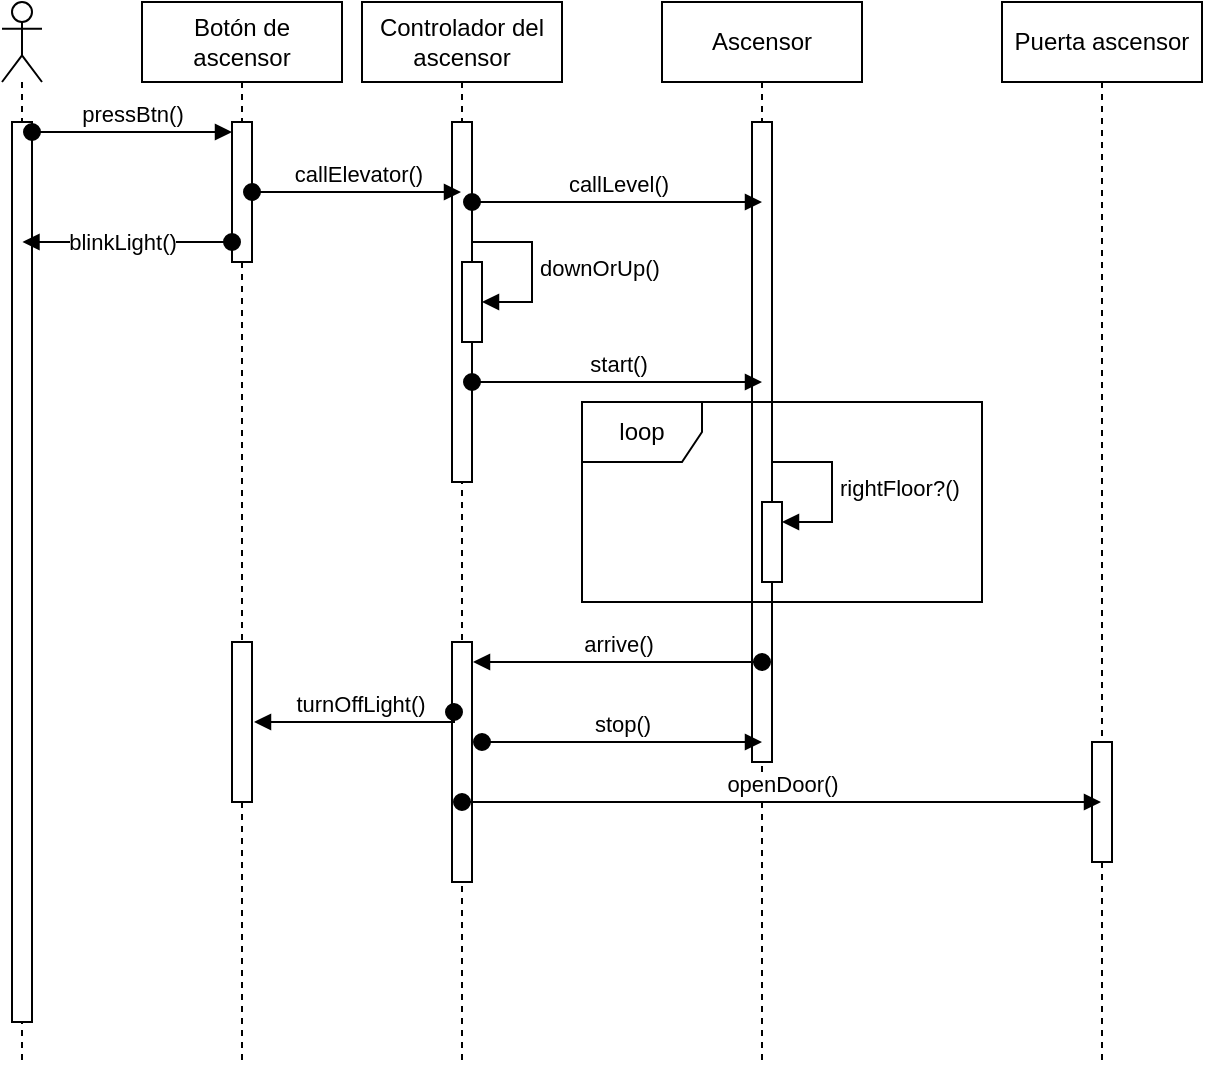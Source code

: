 <mxfile version="27.0.9">
  <diagram name="Página-1" id="dRH5zw2mJTn5rTZuvIXg">
    <mxGraphModel dx="2200" dy="1156" grid="1" gridSize="10" guides="1" tooltips="1" connect="1" arrows="1" fold="1" page="1" pageScale="1" pageWidth="827" pageHeight="1169" math="0" shadow="0">
      <root>
        <mxCell id="0" />
        <mxCell id="1" parent="0" />
        <mxCell id="J8siXgxXGdqORLvkZh0o-66" value="" style="shape=umlLifeline;perimeter=lifelinePerimeter;whiteSpace=wrap;html=1;container=1;dropTarget=0;collapsible=0;recursiveResize=0;outlineConnect=0;portConstraint=eastwest;newEdgeStyle={&quot;curved&quot;:0,&quot;rounded&quot;:0};participant=umlActor;" vertex="1" parent="1">
          <mxGeometry x="114" y="320" width="20" height="530" as="geometry" />
        </mxCell>
        <mxCell id="J8siXgxXGdqORLvkZh0o-71" value="" style="html=1;points=[[0,0,0,0,5],[0,1,0,0,-5],[1,0,0,0,5],[1,1,0,0,-5]];perimeter=orthogonalPerimeter;outlineConnect=0;targetShapes=umlLifeline;portConstraint=eastwest;newEdgeStyle={&quot;curved&quot;:0,&quot;rounded&quot;:0};" vertex="1" parent="J8siXgxXGdqORLvkZh0o-66">
          <mxGeometry x="5" y="60" width="10" height="450" as="geometry" />
        </mxCell>
        <mxCell id="J8siXgxXGdqORLvkZh0o-67" value="Botón de ascensor" style="shape=umlLifeline;perimeter=lifelinePerimeter;whiteSpace=wrap;html=1;container=1;dropTarget=0;collapsible=0;recursiveResize=0;outlineConnect=0;portConstraint=eastwest;newEdgeStyle={&quot;curved&quot;:0,&quot;rounded&quot;:0};" vertex="1" parent="1">
          <mxGeometry x="184" y="320" width="100" height="530" as="geometry" />
        </mxCell>
        <mxCell id="J8siXgxXGdqORLvkZh0o-69" value="" style="html=1;points=[[0,0,0,0,5],[0,1,0,0,-5],[1,0,0,0,5],[1,1,0,0,-5]];perimeter=orthogonalPerimeter;outlineConnect=0;targetShapes=umlLifeline;portConstraint=eastwest;newEdgeStyle={&quot;curved&quot;:0,&quot;rounded&quot;:0};" vertex="1" parent="J8siXgxXGdqORLvkZh0o-67">
          <mxGeometry x="45" y="60" width="10" height="70" as="geometry" />
        </mxCell>
        <mxCell id="J8siXgxXGdqORLvkZh0o-101" value="" style="html=1;points=[[0,0,0,0,5],[0,1,0,0,-5],[1,0,0,0,5],[1,1,0,0,-5]];perimeter=orthogonalPerimeter;outlineConnect=0;targetShapes=umlLifeline;portConstraint=eastwest;newEdgeStyle={&quot;curved&quot;:0,&quot;rounded&quot;:0};" vertex="1" parent="J8siXgxXGdqORLvkZh0o-67">
          <mxGeometry x="45" y="320" width="10" height="80" as="geometry" />
        </mxCell>
        <mxCell id="J8siXgxXGdqORLvkZh0o-70" value="pressBtn()" style="html=1;verticalAlign=bottom;startArrow=oval;endArrow=block;startSize=8;curved=0;rounded=0;entryX=0;entryY=0;entryDx=0;entryDy=5;exitX=1;exitY=0;exitDx=0;exitDy=5;exitPerimeter=0;" edge="1" target="J8siXgxXGdqORLvkZh0o-69" parent="1" source="J8siXgxXGdqORLvkZh0o-71">
          <mxGeometry relative="1" as="geometry">
            <mxPoint x="159" y="385" as="sourcePoint" />
          </mxGeometry>
        </mxCell>
        <mxCell id="J8siXgxXGdqORLvkZh0o-80" value="" style="html=1;verticalAlign=bottom;startArrow=oval;startFill=1;endArrow=block;startSize=8;curved=0;rounded=0;" edge="1" parent="1">
          <mxGeometry width="60" relative="1" as="geometry">
            <mxPoint x="229" y="440" as="sourcePoint" />
            <mxPoint x="124.244" y="440" as="targetPoint" />
          </mxGeometry>
        </mxCell>
        <mxCell id="J8siXgxXGdqORLvkZh0o-81" value="blinkLight()" style="edgeLabel;html=1;align=center;verticalAlign=middle;resizable=0;points=[];" vertex="1" connectable="0" parent="J8siXgxXGdqORLvkZh0o-80">
          <mxGeometry x="0.055" relative="1" as="geometry">
            <mxPoint as="offset" />
          </mxGeometry>
        </mxCell>
        <mxCell id="J8siXgxXGdqORLvkZh0o-82" value="Controlador del ascensor" style="shape=umlLifeline;perimeter=lifelinePerimeter;whiteSpace=wrap;html=1;container=1;dropTarget=0;collapsible=0;recursiveResize=0;outlineConnect=0;portConstraint=eastwest;newEdgeStyle={&quot;curved&quot;:0,&quot;rounded&quot;:0};" vertex="1" parent="1">
          <mxGeometry x="294" y="320" width="100" height="530" as="geometry" />
        </mxCell>
        <mxCell id="J8siXgxXGdqORLvkZh0o-83" value="" style="html=1;points=[[0,0,0,0,5],[0,1,0,0,-5],[1,0,0,0,5],[1,1,0,0,-5]];perimeter=orthogonalPerimeter;outlineConnect=0;targetShapes=umlLifeline;portConstraint=eastwest;newEdgeStyle={&quot;curved&quot;:0,&quot;rounded&quot;:0};" vertex="1" parent="J8siXgxXGdqORLvkZh0o-82">
          <mxGeometry x="45" y="60" width="10" height="180" as="geometry" />
        </mxCell>
        <mxCell id="J8siXgxXGdqORLvkZh0o-100" value="" style="html=1;points=[[0,0,0,0,5],[0,1,0,0,-5],[1,0,0,0,5],[1,1,0,0,-5]];perimeter=orthogonalPerimeter;outlineConnect=0;targetShapes=umlLifeline;portConstraint=eastwest;newEdgeStyle={&quot;curved&quot;:0,&quot;rounded&quot;:0};" vertex="1" parent="J8siXgxXGdqORLvkZh0o-82">
          <mxGeometry x="45" y="320" width="10" height="120" as="geometry" />
        </mxCell>
        <mxCell id="J8siXgxXGdqORLvkZh0o-93" value="" style="html=1;points=[[0,0,0,0,5],[0,1,0,0,-5],[1,0,0,0,5],[1,1,0,0,-5]];perimeter=orthogonalPerimeter;outlineConnect=0;targetShapes=umlLifeline;portConstraint=eastwest;newEdgeStyle={&quot;curved&quot;:0,&quot;rounded&quot;:0};" vertex="1" parent="J8siXgxXGdqORLvkZh0o-82">
          <mxGeometry x="50" y="130" width="10" height="40" as="geometry" />
        </mxCell>
        <mxCell id="J8siXgxXGdqORLvkZh0o-94" value="downOrUp()" style="html=1;align=left;spacingLeft=2;endArrow=block;rounded=0;edgeStyle=orthogonalEdgeStyle;curved=0;rounded=0;" edge="1" target="J8siXgxXGdqORLvkZh0o-93" parent="J8siXgxXGdqORLvkZh0o-82">
          <mxGeometry relative="1" as="geometry">
            <mxPoint x="55" y="120" as="sourcePoint" />
            <Array as="points">
              <mxPoint x="85" y="150" />
            </Array>
          </mxGeometry>
        </mxCell>
        <mxCell id="J8siXgxXGdqORLvkZh0o-85" value="callElevator()" style="html=1;verticalAlign=bottom;startArrow=oval;startFill=1;endArrow=block;startSize=8;curved=0;rounded=0;" edge="1" parent="1" source="J8siXgxXGdqORLvkZh0o-69" target="J8siXgxXGdqORLvkZh0o-82">
          <mxGeometry width="60" relative="1" as="geometry">
            <mxPoint x="244" y="390" as="sourcePoint" />
            <mxPoint x="304" y="390" as="targetPoint" />
          </mxGeometry>
        </mxCell>
        <mxCell id="J8siXgxXGdqORLvkZh0o-86" value="Ascensor" style="shape=umlLifeline;perimeter=lifelinePerimeter;whiteSpace=wrap;html=1;container=1;dropTarget=0;collapsible=0;recursiveResize=0;outlineConnect=0;portConstraint=eastwest;newEdgeStyle={&quot;curved&quot;:0,&quot;rounded&quot;:0};" vertex="1" parent="1">
          <mxGeometry x="444" y="320" width="100" height="530" as="geometry" />
        </mxCell>
        <mxCell id="J8siXgxXGdqORLvkZh0o-87" value="" style="html=1;points=[[0,0,0,0,5],[0,1,0,0,-5],[1,0,0,0,5],[1,1,0,0,-5]];perimeter=orthogonalPerimeter;outlineConnect=0;targetShapes=umlLifeline;portConstraint=eastwest;newEdgeStyle={&quot;curved&quot;:0,&quot;rounded&quot;:0};" vertex="1" parent="J8siXgxXGdqORLvkZh0o-86">
          <mxGeometry x="45" y="60" width="10" height="320" as="geometry" />
        </mxCell>
        <mxCell id="J8siXgxXGdqORLvkZh0o-90" value="callLevel()" style="html=1;verticalAlign=bottom;startArrow=oval;startFill=1;endArrow=block;startSize=8;curved=0;rounded=0;" edge="1" parent="1" source="J8siXgxXGdqORLvkZh0o-83">
          <mxGeometry x="0.001" width="60" relative="1" as="geometry">
            <mxPoint x="354" y="420" as="sourcePoint" />
            <mxPoint x="494" y="420" as="targetPoint" />
            <mxPoint as="offset" />
          </mxGeometry>
        </mxCell>
        <mxCell id="J8siXgxXGdqORLvkZh0o-97" value="loop" style="shape=umlFrame;whiteSpace=wrap;html=1;pointerEvents=0;" vertex="1" parent="1">
          <mxGeometry x="404" y="520" width="200" height="100" as="geometry" />
        </mxCell>
        <mxCell id="J8siXgxXGdqORLvkZh0o-98" value="" style="html=1;points=[[0,0,0,0,5],[0,1,0,0,-5],[1,0,0,0,5],[1,1,0,0,-5]];perimeter=orthogonalPerimeter;outlineConnect=0;targetShapes=umlLifeline;portConstraint=eastwest;newEdgeStyle={&quot;curved&quot;:0,&quot;rounded&quot;:0};" vertex="1" parent="1">
          <mxGeometry x="494" y="570" width="10" height="40" as="geometry" />
        </mxCell>
        <mxCell id="J8siXgxXGdqORLvkZh0o-99" value="rightFloor?()" style="html=1;align=left;spacingLeft=2;endArrow=block;rounded=0;edgeStyle=orthogonalEdgeStyle;curved=0;rounded=0;" edge="1" target="J8siXgxXGdqORLvkZh0o-98" parent="1">
          <mxGeometry relative="1" as="geometry">
            <mxPoint x="499" y="550" as="sourcePoint" />
            <Array as="points">
              <mxPoint x="529" y="580" />
            </Array>
          </mxGeometry>
        </mxCell>
        <mxCell id="J8siXgxXGdqORLvkZh0o-102" value="arrive()" style="html=1;verticalAlign=bottom;startArrow=oval;startFill=1;endArrow=block;startSize=8;curved=0;rounded=0;" edge="1" parent="1">
          <mxGeometry width="60" relative="1" as="geometry">
            <mxPoint x="494" y="650" as="sourcePoint" />
            <mxPoint x="349.5" y="650" as="targetPoint" />
            <Array as="points">
              <mxPoint x="424.5" y="650" />
            </Array>
          </mxGeometry>
        </mxCell>
        <mxCell id="J8siXgxXGdqORLvkZh0o-104" value="turnOffLight()" style="html=1;verticalAlign=bottom;startArrow=oval;startFill=1;endArrow=block;startSize=8;curved=0;rounded=0;" edge="1" parent="1" source="J8siXgxXGdqORLvkZh0o-100">
          <mxGeometry width="60" relative="1" as="geometry">
            <mxPoint x="409" y="680" as="sourcePoint" />
            <mxPoint x="240" y="680" as="targetPoint" />
            <Array as="points">
              <mxPoint x="340" y="680" />
            </Array>
          </mxGeometry>
        </mxCell>
        <mxCell id="J8siXgxXGdqORLvkZh0o-105" value="Puerta ascensor" style="shape=umlLifeline;perimeter=lifelinePerimeter;whiteSpace=wrap;html=1;container=1;dropTarget=0;collapsible=0;recursiveResize=0;outlineConnect=0;portConstraint=eastwest;newEdgeStyle={&quot;curved&quot;:0,&quot;rounded&quot;:0};" vertex="1" parent="1">
          <mxGeometry x="614" y="320" width="100" height="530" as="geometry" />
        </mxCell>
        <mxCell id="J8siXgxXGdqORLvkZh0o-107" value="" style="html=1;points=[[0,0,0,0,5],[0,1,0,0,-5],[1,0,0,0,5],[1,1,0,0,-5]];perimeter=orthogonalPerimeter;outlineConnect=0;targetShapes=umlLifeline;portConstraint=eastwest;newEdgeStyle={&quot;curved&quot;:0,&quot;rounded&quot;:0};" vertex="1" parent="J8siXgxXGdqORLvkZh0o-105">
          <mxGeometry x="45" y="370" width="10" height="60" as="geometry" />
        </mxCell>
        <mxCell id="J8siXgxXGdqORLvkZh0o-108" value="openDoor()" style="html=1;verticalAlign=bottom;startArrow=oval;startFill=1;endArrow=block;startSize=8;curved=0;rounded=0;" edge="1" parent="1" source="J8siXgxXGdqORLvkZh0o-82" target="J8siXgxXGdqORLvkZh0o-105">
          <mxGeometry width="60" relative="1" as="geometry">
            <mxPoint x="499" y="685" as="sourcePoint" />
            <mxPoint x="424" y="560" as="targetPoint" />
            <Array as="points">
              <mxPoint x="604" y="720" />
            </Array>
          </mxGeometry>
        </mxCell>
        <mxCell id="J8siXgxXGdqORLvkZh0o-110" value="stop()" style="html=1;verticalAlign=bottom;startArrow=oval;startFill=1;endArrow=block;startSize=8;curved=0;rounded=0;" edge="1" parent="1">
          <mxGeometry x="0.001" width="60" relative="1" as="geometry">
            <mxPoint x="354" y="690" as="sourcePoint" />
            <mxPoint x="494" y="690" as="targetPoint" />
            <mxPoint as="offset" />
          </mxGeometry>
        </mxCell>
        <mxCell id="J8siXgxXGdqORLvkZh0o-111" value="start()" style="html=1;verticalAlign=bottom;startArrow=oval;startFill=1;endArrow=block;startSize=8;curved=0;rounded=0;" edge="1" parent="1">
          <mxGeometry x="0.001" width="60" relative="1" as="geometry">
            <mxPoint x="349" y="510" as="sourcePoint" />
            <mxPoint x="494" y="510" as="targetPoint" />
            <mxPoint as="offset" />
          </mxGeometry>
        </mxCell>
      </root>
    </mxGraphModel>
  </diagram>
</mxfile>
